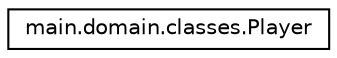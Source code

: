 digraph "Graphical Class Hierarchy"
{
 // INTERACTIVE_SVG=YES
 // LATEX_PDF_SIZE
  edge [fontname="Helvetica",fontsize="10",labelfontname="Helvetica",labelfontsize="10"];
  node [fontname="Helvetica",fontsize="10",shape=record];
  rankdir="LR";
  Node0 [label="main.domain.classes.Player",height=0.2,width=0.4,color="black", fillcolor="white", style="filled",URL="$classmain_1_1domain_1_1classes_1_1Player.html",tooltip=" "];
}

